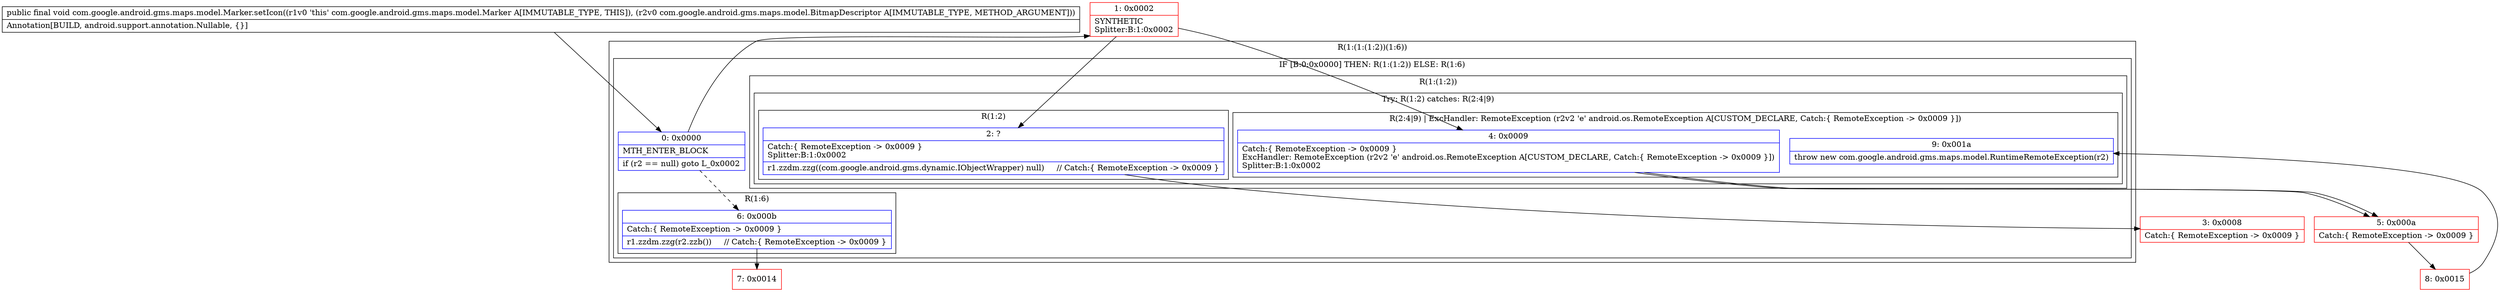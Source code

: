 digraph "CFG forcom.google.android.gms.maps.model.Marker.setIcon(Lcom\/google\/android\/gms\/maps\/model\/BitmapDescriptor;)V" {
subgraph cluster_Region_144865826 {
label = "R(1:(1:(1:2))(1:6))";
node [shape=record,color=blue];
subgraph cluster_IfRegion_1500978285 {
label = "IF [B:0:0x0000] THEN: R(1:(1:2)) ELSE: R(1:6)";
node [shape=record,color=blue];
Node_0 [shape=record,label="{0\:\ 0x0000|MTH_ENTER_BLOCK\l|if (r2 == null) goto L_0x0002\l}"];
subgraph cluster_Region_2083048998 {
label = "R(1:(1:2))";
node [shape=record,color=blue];
subgraph cluster_TryCatchRegion_760346464 {
label = "Try: R(1:2) catches: R(2:4|9)";
node [shape=record,color=blue];
subgraph cluster_Region_918154114 {
label = "R(1:2)";
node [shape=record,color=blue];
Node_2 [shape=record,label="{2\:\ ?|Catch:\{ RemoteException \-\> 0x0009 \}\lSplitter:B:1:0x0002\l|r1.zzdm.zzg((com.google.android.gms.dynamic.IObjectWrapper) null)     \/\/ Catch:\{ RemoteException \-\> 0x0009 \}\l}"];
}
subgraph cluster_Region_1472994636 {
label = "R(2:4|9) | ExcHandler: RemoteException (r2v2 'e' android.os.RemoteException A[CUSTOM_DECLARE, Catch:\{ RemoteException \-\> 0x0009 \}])\l";
node [shape=record,color=blue];
Node_4 [shape=record,label="{4\:\ 0x0009|Catch:\{ RemoteException \-\> 0x0009 \}\lExcHandler: RemoteException (r2v2 'e' android.os.RemoteException A[CUSTOM_DECLARE, Catch:\{ RemoteException \-\> 0x0009 \}])\lSplitter:B:1:0x0002\l}"];
Node_9 [shape=record,label="{9\:\ 0x001a|throw new com.google.android.gms.maps.model.RuntimeRemoteException(r2)\l}"];
}
}
}
subgraph cluster_Region_1840230509 {
label = "R(1:6)";
node [shape=record,color=blue];
Node_6 [shape=record,label="{6\:\ 0x000b|Catch:\{ RemoteException \-\> 0x0009 \}\l|r1.zzdm.zzg(r2.zzb())     \/\/ Catch:\{ RemoteException \-\> 0x0009 \}\l}"];
}
}
}
subgraph cluster_Region_1472994636 {
label = "R(2:4|9) | ExcHandler: RemoteException (r2v2 'e' android.os.RemoteException A[CUSTOM_DECLARE, Catch:\{ RemoteException \-\> 0x0009 \}])\l";
node [shape=record,color=blue];
Node_4 [shape=record,label="{4\:\ 0x0009|Catch:\{ RemoteException \-\> 0x0009 \}\lExcHandler: RemoteException (r2v2 'e' android.os.RemoteException A[CUSTOM_DECLARE, Catch:\{ RemoteException \-\> 0x0009 \}])\lSplitter:B:1:0x0002\l}"];
Node_9 [shape=record,label="{9\:\ 0x001a|throw new com.google.android.gms.maps.model.RuntimeRemoteException(r2)\l}"];
}
Node_1 [shape=record,color=red,label="{1\:\ 0x0002|SYNTHETIC\lSplitter:B:1:0x0002\l}"];
Node_3 [shape=record,color=red,label="{3\:\ 0x0008|Catch:\{ RemoteException \-\> 0x0009 \}\l}"];
Node_5 [shape=record,color=red,label="{5\:\ 0x000a|Catch:\{ RemoteException \-\> 0x0009 \}\l}"];
Node_7 [shape=record,color=red,label="{7\:\ 0x0014}"];
Node_8 [shape=record,color=red,label="{8\:\ 0x0015}"];
MethodNode[shape=record,label="{public final void com.google.android.gms.maps.model.Marker.setIcon((r1v0 'this' com.google.android.gms.maps.model.Marker A[IMMUTABLE_TYPE, THIS]), (r2v0 com.google.android.gms.maps.model.BitmapDescriptor A[IMMUTABLE_TYPE, METHOD_ARGUMENT]))  | Annotation[BUILD, android.support.annotation.Nullable, \{\}]\l}"];
MethodNode -> Node_0;
Node_0 -> Node_1;
Node_0 -> Node_6[style=dashed];
Node_2 -> Node_3;
Node_4 -> Node_5;
Node_6 -> Node_7;
Node_4 -> Node_5;
Node_1 -> Node_2;
Node_1 -> Node_4;
Node_5 -> Node_8;
Node_8 -> Node_9;
}

